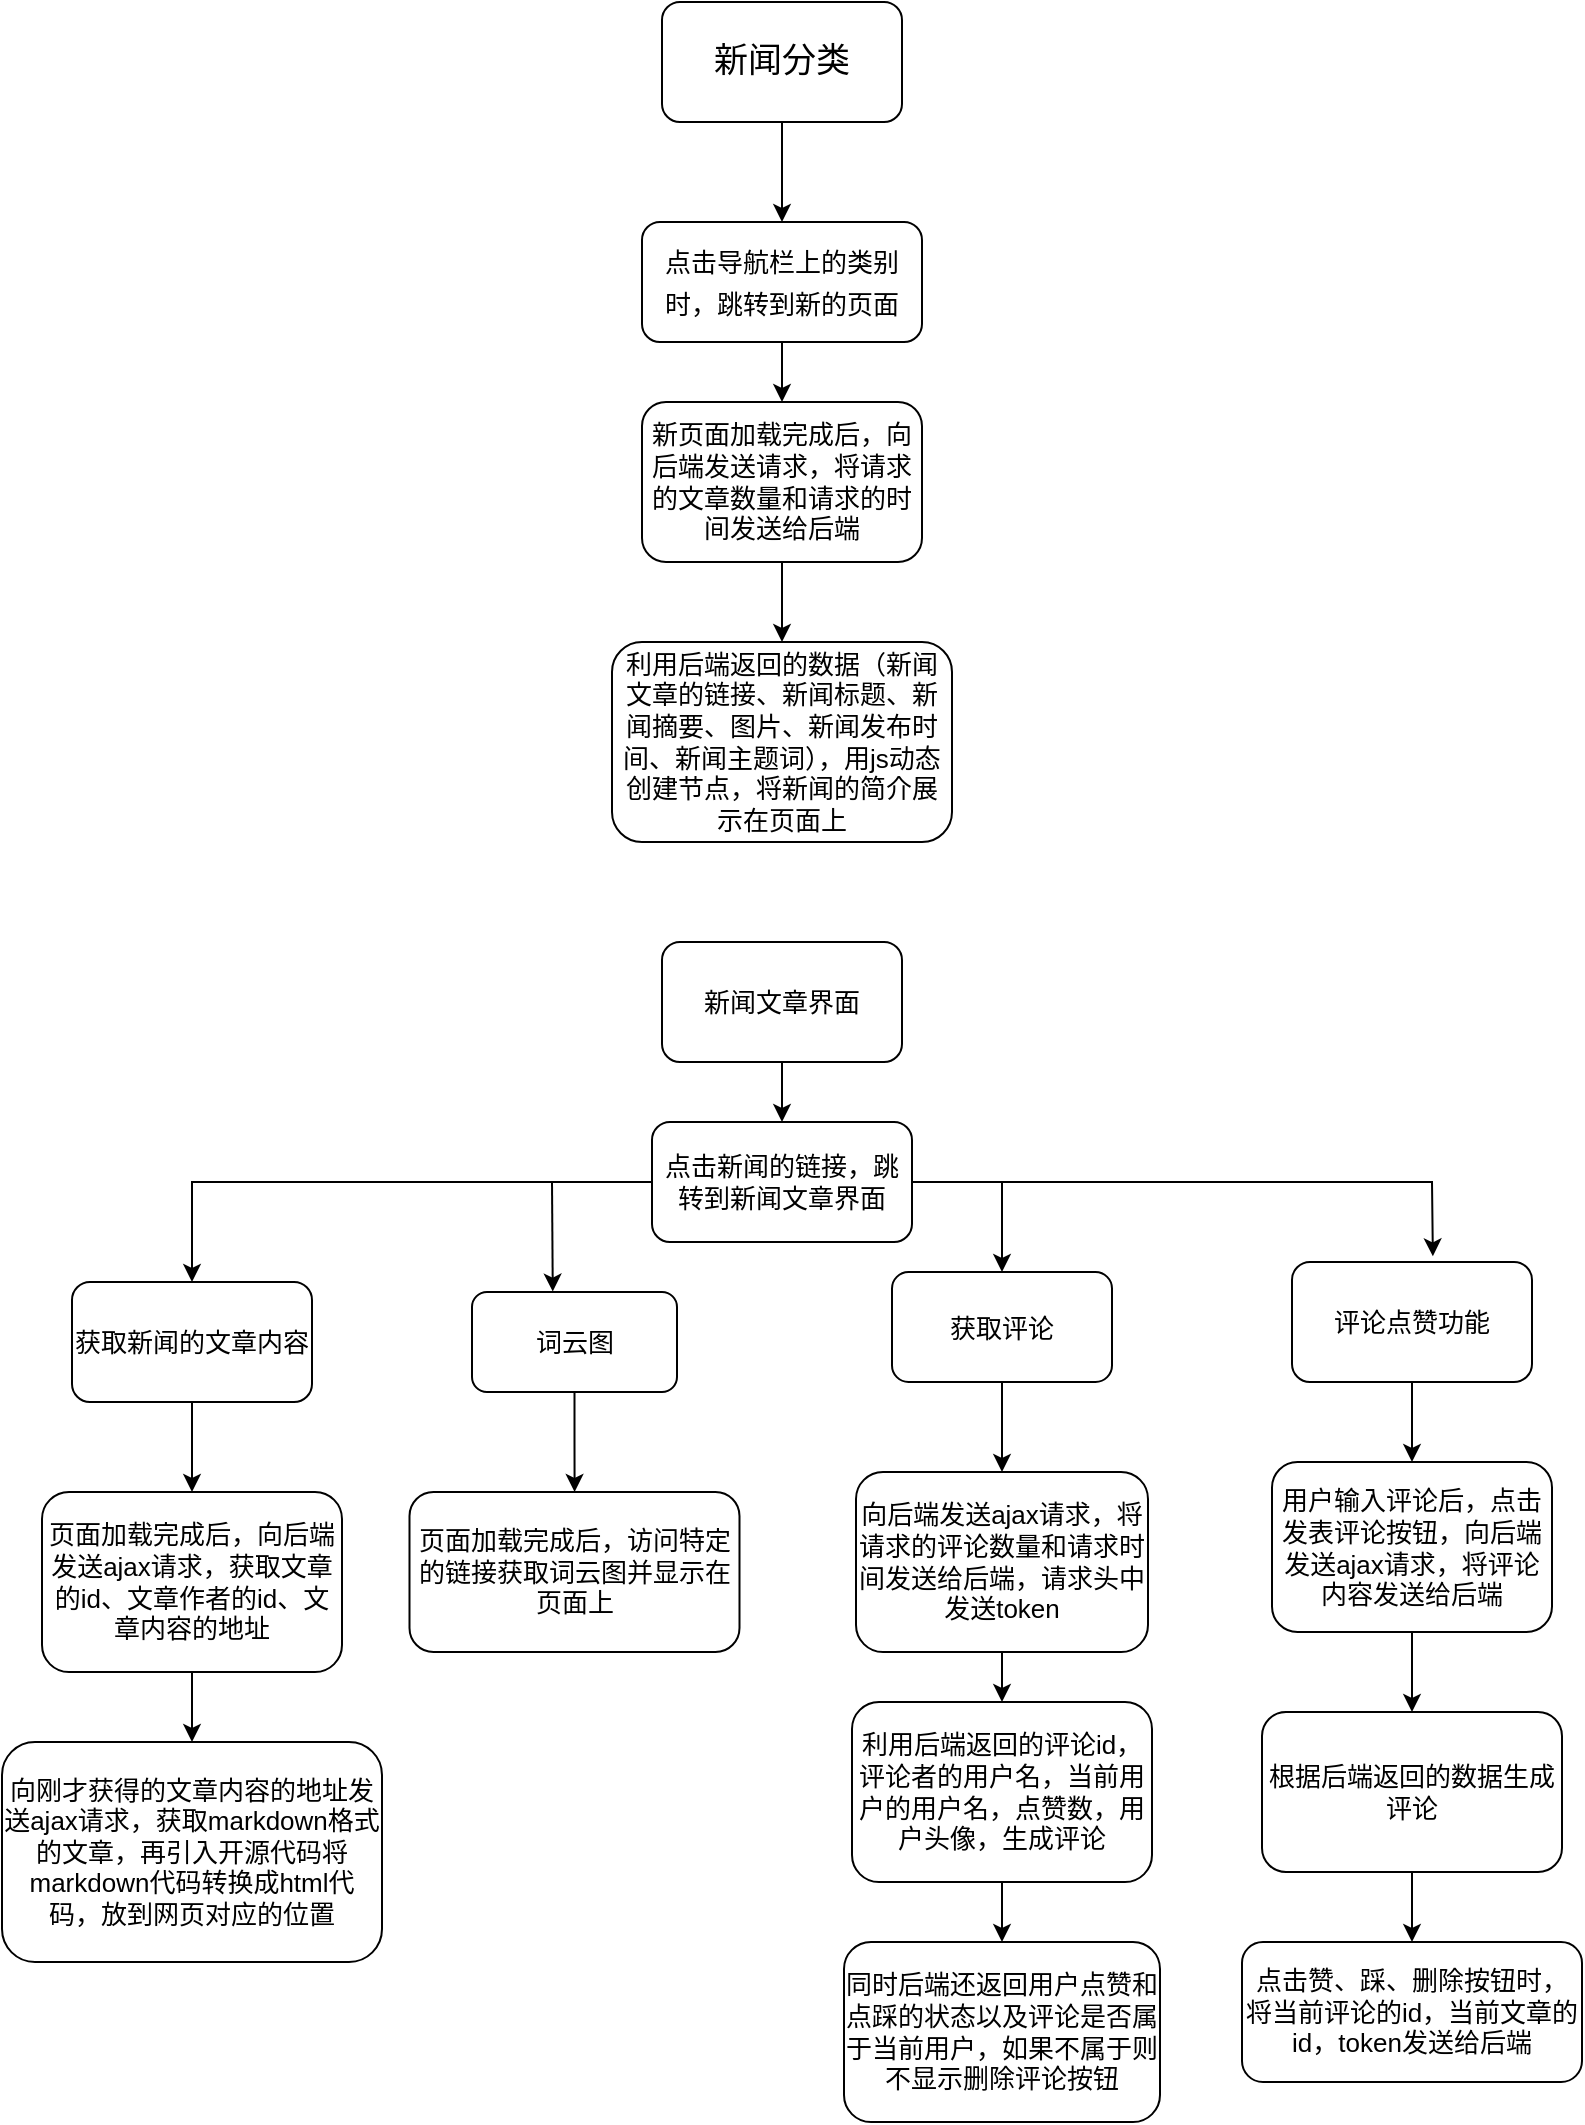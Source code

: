 <mxfile version="18.0.1" type="device"><diagram id="EQn3QQtLYPbL0CkJxVe8" name="第 1 页"><mxGraphModel dx="1038" dy="641" grid="1" gridSize="10" guides="1" tooltips="1" connect="1" arrows="1" fold="1" page="1" pageScale="1" pageWidth="827" pageHeight="1169" math="0" shadow="0"><root><mxCell id="0"/><mxCell id="1" parent="0"/><mxCell id="MFiUNPf4vt4GHDChoVYf-5" style="edgeStyle=orthogonalEdgeStyle;rounded=0;orthogonalLoop=1;jettySize=auto;html=1;entryX=0.5;entryY=0;entryDx=0;entryDy=0;fontSize=13;" edge="1" parent="1" source="MFiUNPf4vt4GHDChoVYf-1" target="MFiUNPf4vt4GHDChoVYf-2"><mxGeometry relative="1" as="geometry"/></mxCell><mxCell id="MFiUNPf4vt4GHDChoVYf-1" value="&lt;font style=&quot;font-size: 17px;&quot;&gt;新闻分类&lt;/font&gt;" style="rounded=1;whiteSpace=wrap;html=1;" vertex="1" parent="1"><mxGeometry x="335" y="60" width="120" height="60" as="geometry"/></mxCell><mxCell id="MFiUNPf4vt4GHDChoVYf-6" style="edgeStyle=orthogonalEdgeStyle;rounded=0;orthogonalLoop=1;jettySize=auto;html=1;entryX=0.5;entryY=0;entryDx=0;entryDy=0;fontSize=13;" edge="1" parent="1" source="MFiUNPf4vt4GHDChoVYf-2" target="MFiUNPf4vt4GHDChoVYf-3"><mxGeometry relative="1" as="geometry"/></mxCell><mxCell id="MFiUNPf4vt4GHDChoVYf-2" value="&lt;span style=&quot;font-size: 13px;&quot;&gt;点击导航栏上的类别时，跳转到新的页面&lt;/span&gt;" style="rounded=1;whiteSpace=wrap;html=1;fontSize=17;" vertex="1" parent="1"><mxGeometry x="325" y="170" width="140" height="60" as="geometry"/></mxCell><mxCell id="MFiUNPf4vt4GHDChoVYf-8" style="edgeStyle=orthogonalEdgeStyle;rounded=0;orthogonalLoop=1;jettySize=auto;html=1;fontSize=13;" edge="1" parent="1" source="MFiUNPf4vt4GHDChoVYf-3" target="MFiUNPf4vt4GHDChoVYf-4"><mxGeometry relative="1" as="geometry"/></mxCell><mxCell id="MFiUNPf4vt4GHDChoVYf-3" value="新页面加载完成后，向后端发送请求，将请求的文章数量和请求的时间发送给后端" style="rounded=1;whiteSpace=wrap;html=1;fontSize=13;" vertex="1" parent="1"><mxGeometry x="325" y="260" width="140" height="80" as="geometry"/></mxCell><mxCell id="MFiUNPf4vt4GHDChoVYf-4" value="利用后端返回的数据（新闻文章的链接、新闻标题、新闻摘要、图片、新闻发布时间、新闻主题词），用js动态创建节点，将新闻的简介展示在页面上" style="rounded=1;whiteSpace=wrap;html=1;fontSize=13;" vertex="1" parent="1"><mxGeometry x="310" y="380" width="170" height="100" as="geometry"/></mxCell><mxCell id="MFiUNPf4vt4GHDChoVYf-24" style="edgeStyle=orthogonalEdgeStyle;rounded=0;orthogonalLoop=1;jettySize=auto;html=1;entryX=0.5;entryY=0;entryDx=0;entryDy=0;fontSize=13;" edge="1" parent="1" source="MFiUNPf4vt4GHDChoVYf-9" target="MFiUNPf4vt4GHDChoVYf-11"><mxGeometry relative="1" as="geometry"/></mxCell><mxCell id="MFiUNPf4vt4GHDChoVYf-9" value="新闻文章界面" style="rounded=1;whiteSpace=wrap;html=1;fontSize=13;" vertex="1" parent="1"><mxGeometry x="335" y="530" width="120" height="60" as="geometry"/></mxCell><mxCell id="MFiUNPf4vt4GHDChoVYf-35" value="" style="edgeStyle=orthogonalEdgeStyle;rounded=0;orthogonalLoop=1;jettySize=auto;html=1;fontSize=13;" edge="1" parent="1" source="MFiUNPf4vt4GHDChoVYf-10" target="MFiUNPf4vt4GHDChoVYf-12"><mxGeometry relative="1" as="geometry"/></mxCell><mxCell id="MFiUNPf4vt4GHDChoVYf-10" value="页面加载完成后，向后端发送ajax请求，获取文章的id、文章作者的id、文章内容的地址" style="rounded=1;whiteSpace=wrap;html=1;fontSize=13;" vertex="1" parent="1"><mxGeometry x="25" y="805" width="150" height="90" as="geometry"/></mxCell><mxCell id="MFiUNPf4vt4GHDChoVYf-11" value="点击新闻的链接，跳转到新闻文章界面" style="rounded=1;whiteSpace=wrap;html=1;fontSize=13;" vertex="1" parent="1"><mxGeometry x="330" y="620" width="130" height="60" as="geometry"/></mxCell><mxCell id="MFiUNPf4vt4GHDChoVYf-12" value="向刚才获得的文章内容的地址发送ajax请求，获取markdown格式的文章，再引入开源代码将markdown代码转换成html代码，放到网页对应的位置" style="rounded=1;whiteSpace=wrap;html=1;fontSize=13;" vertex="1" parent="1"><mxGeometry x="5" y="930" width="190" height="110" as="geometry"/></mxCell><mxCell id="MFiUNPf4vt4GHDChoVYf-34" value="" style="edgeStyle=orthogonalEdgeStyle;rounded=0;orthogonalLoop=1;jettySize=auto;html=1;fontSize=13;" edge="1" parent="1" source="MFiUNPf4vt4GHDChoVYf-13" target="MFiUNPf4vt4GHDChoVYf-10"><mxGeometry relative="1" as="geometry"/></mxCell><mxCell id="MFiUNPf4vt4GHDChoVYf-13" value="获取新闻的文章内容" style="rounded=1;whiteSpace=wrap;html=1;fontSize=13;" vertex="1" parent="1"><mxGeometry x="40" y="700" width="120" height="60" as="geometry"/></mxCell><mxCell id="MFiUNPf4vt4GHDChoVYf-40" value="" style="edgeStyle=orthogonalEdgeStyle;rounded=0;orthogonalLoop=1;jettySize=auto;html=1;fontSize=13;" edge="1" parent="1" source="MFiUNPf4vt4GHDChoVYf-14" target="MFiUNPf4vt4GHDChoVYf-20"><mxGeometry relative="1" as="geometry"/></mxCell><mxCell id="MFiUNPf4vt4GHDChoVYf-14" value="评论点赞功能" style="rounded=1;whiteSpace=wrap;html=1;fontSize=13;" vertex="1" parent="1"><mxGeometry x="650" y="690" width="120" height="60" as="geometry"/></mxCell><mxCell id="MFiUNPf4vt4GHDChoVYf-38" value="" style="edgeStyle=orthogonalEdgeStyle;rounded=0;orthogonalLoop=1;jettySize=auto;html=1;fontSize=13;" edge="1" parent="1" source="MFiUNPf4vt4GHDChoVYf-15" target="MFiUNPf4vt4GHDChoVYf-18"><mxGeometry relative="1" as="geometry"/></mxCell><mxCell id="MFiUNPf4vt4GHDChoVYf-15" value="向后端发送ajax请求，将请求的评论数量和请求时间发送给后端，请求头中发送token" style="rounded=1;whiteSpace=wrap;html=1;fontSize=13;" vertex="1" parent="1"><mxGeometry x="432" y="795" width="146" height="90" as="geometry"/></mxCell><mxCell id="MFiUNPf4vt4GHDChoVYf-16" value="页面加载完成后，访问特定的链接获取词云图并显示在页面上" style="rounded=1;whiteSpace=wrap;html=1;fontSize=13;" vertex="1" parent="1"><mxGeometry x="208.75" y="805" width="165" height="80" as="geometry"/></mxCell><mxCell id="MFiUNPf4vt4GHDChoVYf-36" value="" style="edgeStyle=orthogonalEdgeStyle;rounded=0;orthogonalLoop=1;jettySize=auto;html=1;fontSize=13;" edge="1" parent="1" source="MFiUNPf4vt4GHDChoVYf-17" target="MFiUNPf4vt4GHDChoVYf-16"><mxGeometry relative="1" as="geometry"/></mxCell><mxCell id="MFiUNPf4vt4GHDChoVYf-17" value="词云图" style="rounded=1;whiteSpace=wrap;html=1;fontSize=13;" vertex="1" parent="1"><mxGeometry x="240" y="705" width="102.5" height="50" as="geometry"/></mxCell><mxCell id="MFiUNPf4vt4GHDChoVYf-39" value="" style="edgeStyle=orthogonalEdgeStyle;rounded=0;orthogonalLoop=1;jettySize=auto;html=1;fontSize=13;" edge="1" parent="1" source="MFiUNPf4vt4GHDChoVYf-18" target="MFiUNPf4vt4GHDChoVYf-21"><mxGeometry relative="1" as="geometry"/></mxCell><mxCell id="MFiUNPf4vt4GHDChoVYf-18" value="&lt;span style=&quot;&quot;&gt;利用后端返回的评论id，评论者的用户名，当前用户的用户名，点赞数，用户头像，生成评论&lt;/span&gt;" style="rounded=1;whiteSpace=wrap;html=1;fontSize=13;" vertex="1" parent="1"><mxGeometry x="430" y="910" width="150" height="90" as="geometry"/></mxCell><mxCell id="MFiUNPf4vt4GHDChoVYf-37" value="" style="edgeStyle=orthogonalEdgeStyle;rounded=0;orthogonalLoop=1;jettySize=auto;html=1;fontSize=13;" edge="1" parent="1" source="MFiUNPf4vt4GHDChoVYf-19" target="MFiUNPf4vt4GHDChoVYf-15"><mxGeometry relative="1" as="geometry"/></mxCell><mxCell id="MFiUNPf4vt4GHDChoVYf-19" value="获取评论" style="rounded=1;whiteSpace=wrap;html=1;fontSize=13;" vertex="1" parent="1"><mxGeometry x="450" y="695" width="110" height="55" as="geometry"/></mxCell><mxCell id="MFiUNPf4vt4GHDChoVYf-41" value="" style="edgeStyle=orthogonalEdgeStyle;rounded=0;orthogonalLoop=1;jettySize=auto;html=1;fontSize=13;" edge="1" parent="1" source="MFiUNPf4vt4GHDChoVYf-20" target="MFiUNPf4vt4GHDChoVYf-22"><mxGeometry relative="1" as="geometry"/></mxCell><mxCell id="MFiUNPf4vt4GHDChoVYf-20" value="用户输入评论后，点击发表评论按钮，向后端发送ajax请求，将评论内容发送给后端" style="rounded=1;whiteSpace=wrap;html=1;fontSize=13;" vertex="1" parent="1"><mxGeometry x="640" y="790" width="140" height="85" as="geometry"/></mxCell><mxCell id="MFiUNPf4vt4GHDChoVYf-21" value="同时后端还返回用户点赞和点踩的状态以及评论是否属于当前用户，如果不属于则不显示删除评论按钮" style="rounded=1;whiteSpace=wrap;html=1;fontSize=13;" vertex="1" parent="1"><mxGeometry x="426" y="1030" width="158" height="90" as="geometry"/></mxCell><mxCell id="MFiUNPf4vt4GHDChoVYf-42" value="" style="edgeStyle=orthogonalEdgeStyle;rounded=0;orthogonalLoop=1;jettySize=auto;html=1;fontSize=13;" edge="1" parent="1" source="MFiUNPf4vt4GHDChoVYf-22" target="MFiUNPf4vt4GHDChoVYf-23"><mxGeometry relative="1" as="geometry"/></mxCell><mxCell id="MFiUNPf4vt4GHDChoVYf-22" value="根据后端返回的数据生成评论" style="rounded=1;whiteSpace=wrap;html=1;fontSize=13;" vertex="1" parent="1"><mxGeometry x="635" y="915" width="150" height="80" as="geometry"/></mxCell><mxCell id="MFiUNPf4vt4GHDChoVYf-23" value="点击赞、踩、删除按钮时，将当前评论的id，当前文章的id，token发送给后端" style="rounded=1;whiteSpace=wrap;html=1;fontSize=13;" vertex="1" parent="1"><mxGeometry x="625" y="1030" width="170" height="70" as="geometry"/></mxCell><mxCell id="MFiUNPf4vt4GHDChoVYf-30" value="" style="endArrow=classic;html=1;rounded=0;fontSize=13;exitX=0;exitY=0.5;exitDx=0;exitDy=0;entryX=0.5;entryY=0;entryDx=0;entryDy=0;" edge="1" parent="1" source="MFiUNPf4vt4GHDChoVYf-11" target="MFiUNPf4vt4GHDChoVYf-13"><mxGeometry width="50" height="50" relative="1" as="geometry"><mxPoint x="390" y="820" as="sourcePoint"/><mxPoint x="100" y="650" as="targetPoint"/><Array as="points"><mxPoint x="100" y="650"/></Array></mxGeometry></mxCell><mxCell id="MFiUNPf4vt4GHDChoVYf-31" value="" style="endArrow=classic;html=1;rounded=0;fontSize=13;exitX=1;exitY=0.5;exitDx=0;exitDy=0;entryX=0.5;entryY=0;entryDx=0;entryDy=0;" edge="1" parent="1" source="MFiUNPf4vt4GHDChoVYf-11" target="MFiUNPf4vt4GHDChoVYf-19"><mxGeometry width="50" height="50" relative="1" as="geometry"><mxPoint x="390" y="820" as="sourcePoint"/><mxPoint x="440" y="770" as="targetPoint"/><Array as="points"><mxPoint x="505" y="650"/></Array></mxGeometry></mxCell><mxCell id="MFiUNPf4vt4GHDChoVYf-32" value="" style="endArrow=classic;html=1;rounded=0;fontSize=13;entryX=0.587;entryY=-0.047;entryDx=0;entryDy=0;entryPerimeter=0;" edge="1" parent="1" target="MFiUNPf4vt4GHDChoVYf-14"><mxGeometry width="50" height="50" relative="1" as="geometry"><mxPoint x="500" y="650" as="sourcePoint"/><mxPoint x="720" y="650" as="targetPoint"/><Array as="points"><mxPoint x="720" y="650"/></Array></mxGeometry></mxCell><mxCell id="MFiUNPf4vt4GHDChoVYf-33" value="" style="endArrow=classic;html=1;rounded=0;fontSize=13;entryX=0.394;entryY=-0.004;entryDx=0;entryDy=0;entryPerimeter=0;" edge="1" parent="1" target="MFiUNPf4vt4GHDChoVYf-17"><mxGeometry width="50" height="50" relative="1" as="geometry"><mxPoint x="280" y="650" as="sourcePoint"/><mxPoint x="320" y="650" as="targetPoint"/></mxGeometry></mxCell></root></mxGraphModel></diagram></mxfile>